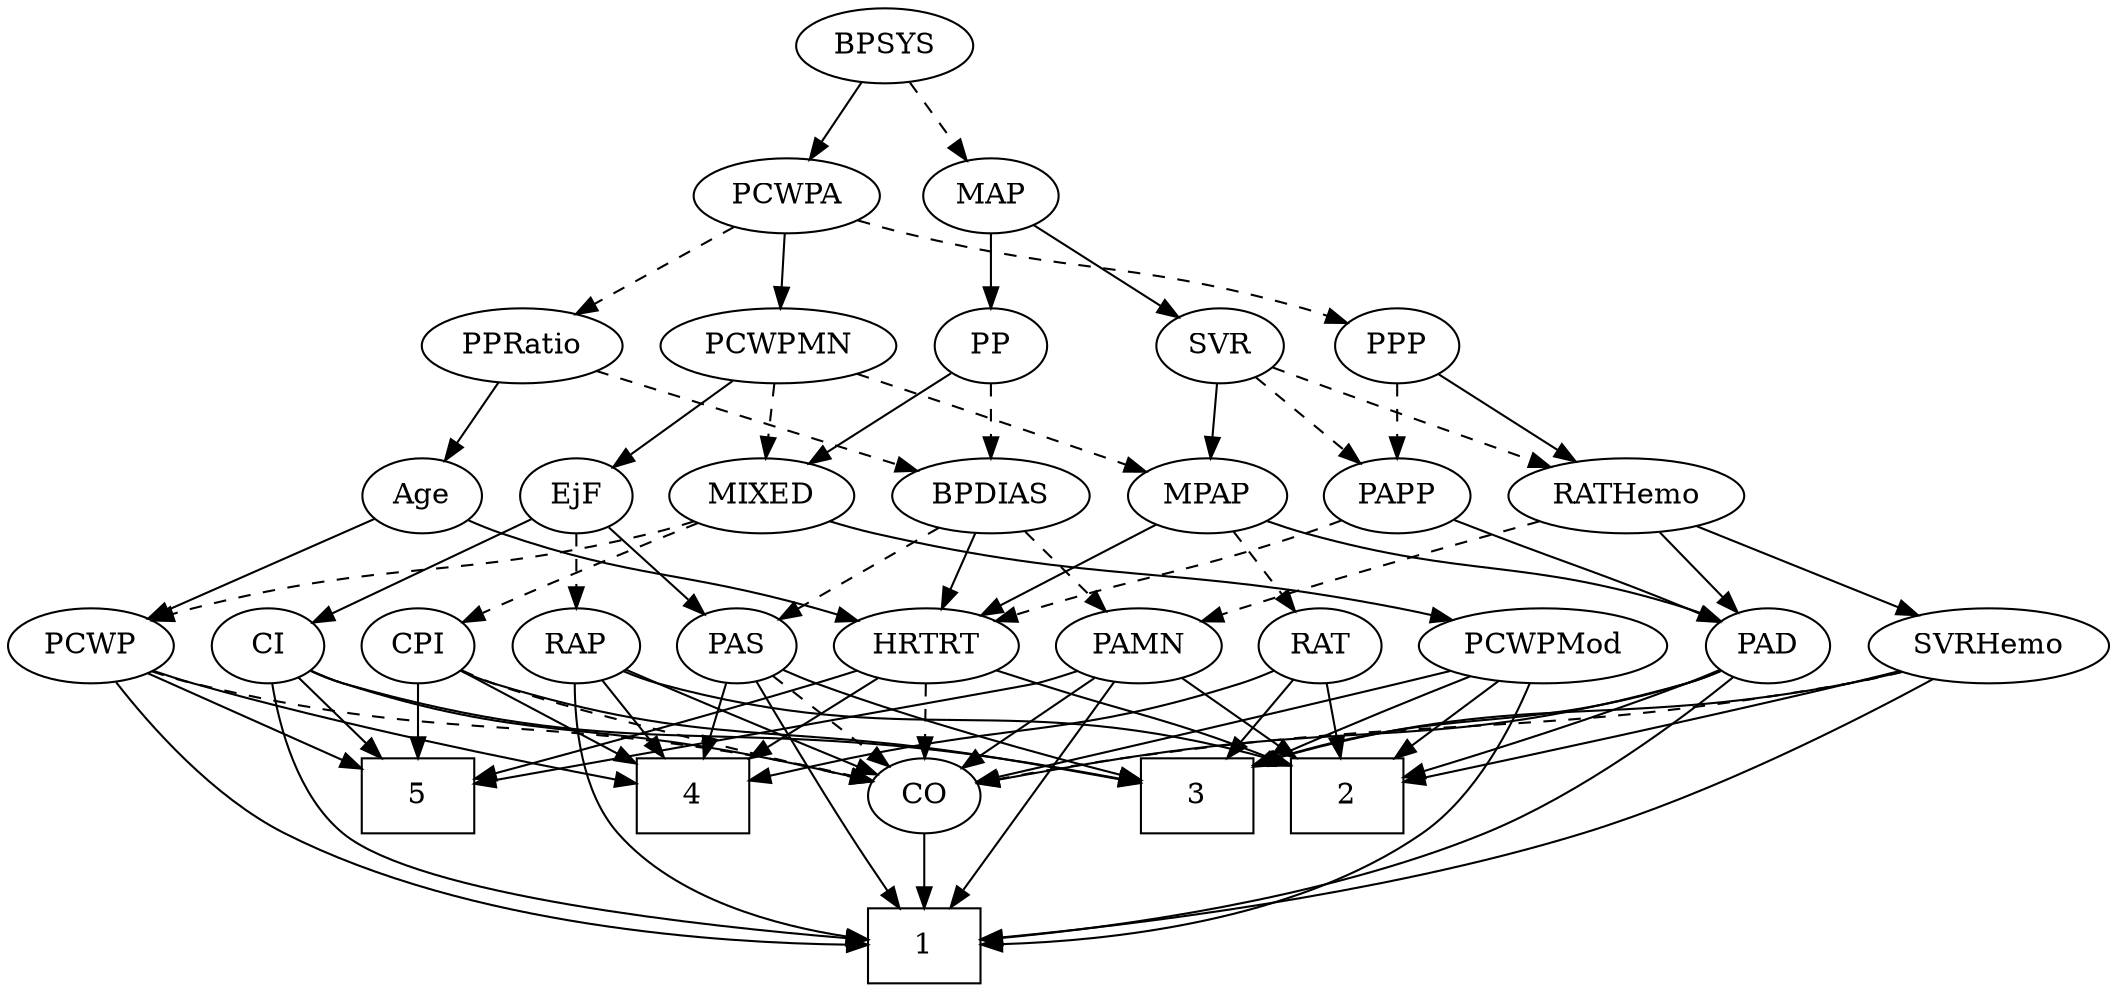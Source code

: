strict digraph {
	graph [bb="0,0,937.14,468"];
	node [label="\N"];
	1	[height=0.5,
		pos="420.1,18",
		shape=box,
		width=0.75];
	2	[height=0.5,
		pos="629.1,90",
		shape=box,
		width=0.75];
	3	[height=0.5,
		pos="557.1,90",
		shape=box,
		width=0.75];
	4	[height=0.5,
		pos="310.1,90",
		shape=box,
		width=0.75];
	5	[height=0.5,
		pos="187.1,90",
		shape=box,
		width=0.75];
	Age	[height=0.5,
		pos="188.1,234",
		width=0.75];
	PCWP	[height=0.5,
		pos="35.097,162",
		width=0.97491];
	Age -> PCWP	[pos="e,60.401,174.58 166.5,223.12 141.3,211.59 99.31,192.38 69.584,178.78",
		style=solid];
	HRTRT	[height=0.5,
		pos="418.1,162",
		width=1.1013];
	Age -> HRTRT	[pos="e,388.18,173.86 208.74,222.4 213.69,220.09 219.02,217.81 224.1,216 286.65,193.71 305.44,198.9 369.1,180 372.2,179.08 375.41,178.08 \
378.62,177.04",
		style=solid];
	EjF	[height=0.5,
		pos="260.1,234",
		width=0.75];
	RAP	[height=0.5,
		pos="260.1,162",
		width=0.77632];
	EjF -> RAP	[pos="e,260.1,180.1 260.1,215.7 260.1,207.98 260.1,198.71 260.1,190.11",
		style=dashed];
	PAS	[height=0.5,
		pos="333.1,162",
		width=0.75];
	EjF -> PAS	[pos="e,318.35,177.14 274.87,218.83 285.26,208.87 299.34,195.37 311.05,184.14",
		style=solid];
	CI	[height=0.5,
		pos="115.1,162",
		width=0.75];
	EjF -> CI	[pos="e,136.58,173.37 238.7,222.67 214.18,210.83 173.78,191.33 145.88,177.86",
		style=solid];
	RAP -> 1	[pos="e,393.07,20.781 258,143.87 256.58,124.27 257.38,92.278 274.1,72 300.91,39.469 349.42,26.905 383.13,22.053",
		style=solid];
	RAP -> 2	[pos="e,601.93,104.93 281.19,149.95 286.28,147.67 291.79,145.5 297.1,144 421.5,108.78 463.71,143.01 592.13,107.71",
		style=solid];
	RAP -> 4	[pos="e,297.62,108.46 271.19,145.46 277.25,136.99 284.89,126.29 291.8,116.61",
		style=solid];
	CO	[height=0.5,
		pos="420.1,90",
		width=0.75];
	RAP -> CO	[pos="e,397.81,100.42 282.36,150.67 287.21,148.45 292.32,146.13 297.1,144 328.04,130.23 363.59,114.97 388.49,104.37",
		style=solid];
	MIXED	[height=0.5,
		pos="345.1,234",
		width=1.1193];
	CPI	[height=0.5,
		pos="187.1,162",
		width=0.75];
	MIXED -> CPI	[pos="e,208.37,173.18 316.88,221.04 292.08,210.46 255.07,194.49 223.1,180 221.3,179.19 219.46,178.34 217.61,177.49",
		style=dashed];
	PCWPMod	[height=0.5,
		pos="691.1,162",
		width=1.4443];
	MIXED -> PCWPMod	[pos="e,652.87,174.41 374.99,221.88 381.55,219.71 388.51,217.61 395.1,216 497.73,190.9 526.8,202.22 630.1,180 634.27,179.1 638.58,178.09 \
642.89,177.01",
		style=solid];
	MIXED -> PCWP	[pos="e,61.329,174.14 315.28,221.76 309,219.64 302.38,217.6 296.1,216 201.35,191.89 173.41,205.75 79.097,180 76.448,179.28 73.738,178.45 \
71.029,177.56",
		style=dashed];
	MPAP	[height=0.5,
		pos="541.1,234",
		width=0.97491];
	PAD	[height=0.5,
		pos="790.1,162",
		width=0.79437];
	MPAP -> PAD	[pos="e,768.3,173.68 567.39,222.07 573.16,219.89 579.29,217.74 585.1,216 657.84,194.25 679.94,203.63 752.1,180 754.36,179.26 756.66,178.43 \
758.97,177.54",
		style=solid];
	RAT	[height=0.5,
		pos="594.1,162",
		width=0.75827];
	MPAP -> RAT	[pos="e,582.24,178.67 553.39,216.76 560.11,207.89 568.55,196.74 576.01,186.89",
		style=dashed];
	MPAP -> HRTRT	[pos="e,441.77,176.47 518.54,220.16 499.48,209.32 471.95,193.65 450.53,181.46",
		style=solid];
	BPSYS	[height=0.5,
		pos="399.1,450",
		width=1.0471];
	PCWPA	[height=0.5,
		pos="354.1,378",
		width=1.1555];
	BPSYS -> PCWPA	[pos="e,364.68,395.47 388.43,432.41 383,423.95 376.27,413.49 370.22,404.08",
		style=solid];
	MAP	[height=0.5,
		pos="446.1,378",
		width=0.84854];
	BPSYS -> MAP	[pos="e,435.26,395.15 410,432.76 415.81,424.11 423.08,413.27 429.58,403.6",
		style=dashed];
	PAD -> 1	[pos="e,447.43,19.795 777.32,145.7 759.51,125.46 725.23,90.227 688.1,72 611.86,34.575 511.15,23.575 457.51,20.343",
		style=solid];
	PAD -> 2	[pos="e,656.5,102.68 767.21,150.7 762.23,148.48 756.99,146.15 752.1,144 723.15,131.29 690.26,117.13 665.78,106.65",
		style=solid];
	PAD -> 3	[pos="e,584.36,104.63 767.88,150.18 762.77,147.94 757.31,145.74 752.1,144 686.31,122.08 663.55,130.77 594.01,107.9",
		style=solid];
	PAD -> CO	[pos="e,446.24,95.49 768.37,150.09 763.14,147.8 757.5,145.6 752.1,144 652.46,114.52 623.66,124.62 521.1,108 499.52,104.5 475.38,100.45 \
456.11,97.172",
		style=solid];
	CO -> 1	[pos="e,420.1,36.104 420.1,71.697 420.1,63.983 420.1,54.712 420.1,46.112",
		style=solid];
	PAS -> 1	[pos="e,407.76,36.444 341.95,144.7 351.84,126.69 368.53,96.919 384.1,72 389.7,63.039 396.1,53.43 401.93,44.888",
		style=solid];
	PAS -> 3	[pos="e,529.87,97.166 354.17,150.34 359.01,148.09 364.18,145.84 369.1,144 420.19,124.88 481.31,108.86 519.68,99.597",
		style=solid];
	PAS -> 4	[pos="e,315.77,108.28 327.53,144.05 324.94,136.18 321.8,126.62 318.9,117.79",
		style=solid];
	PAS -> CO	[pos="e,403.37,104.46 349.87,147.5 362.75,137.14 380.73,122.67 395.27,110.97",
		style=dashed];
	PAMN	[height=0.5,
		pos="512.1,162",
		width=1.011];
	PAMN -> 1	[pos="e,431.92,36.084 501.95,144.49 490.86,126.54 472.48,97.057 456.1,72 450.16,62.923 443.52,53.073 437.58,44.354",
		style=solid];
	PAMN -> 2	[pos="e,601.96,107.23 534.38,147.67 550.98,137.74 573.99,123.97 593.18,112.49",
		style=solid];
	PAMN -> 5	[pos="e,214.13,96.343 484.75,149.79 478.98,147.67 472.89,145.62 467.1,144 383.07,120.49 359.81,124.37 274.1,108 257.76,104.88 239.71,101.37 \
224.31,98.345",
		style=solid];
	PAMN -> CO	[pos="e,437.27,104.07 493.03,146.5 479.31,136.05 460.64,121.85 445.63,110.42",
		style=solid];
	RATHemo	[height=0.5,
		pos="725.1,234",
		width=1.3721];
	RATHemo -> PAD	[pos="e,775.99,178.19 740.17,216.76 748.78,207.5 759.7,195.73 769.13,185.58",
		style=solid];
	RATHemo -> PAMN	[pos="e,540.24,173.64 688.45,221.91 654.51,211.51 602.69,195.31 558.1,180 555.38,179.07 552.58,178.08 549.76,177.08",
		style=dashed];
	SVRHemo	[height=0.5,
		pos="887.1,162",
		width=1.3902];
	RATHemo -> SVRHemo	[pos="e,856.36,176.28 755.95,219.67 781.73,208.53 818.7,192.55 846.82,180.41",
		style=solid];
	CPI -> 3	[pos="e,529.68,95.718 207.63,150.06 212.59,147.77 217.94,145.58 223.1,144 323.29,113.31 352.65,124.7 456.1,108 477.13,104.61 500.6,100.66 \
519.61,97.432",
		style=solid];
	CPI -> 4	[pos="e,282.72,106.58 207.13,149.6 225.12,139.36 251.97,124.08 273.74,111.69",
		style=solid];
	CPI -> 5	[pos="e,187.1,108.1 187.1,143.7 187.1,135.98 187.1,126.71 187.1,118.11",
		style=solid];
	CPI -> CO	[pos="e,394.94,97.171 208.15,150.29 212.99,148.05 218.17,145.81 223.1,144 252.75,133.11 336.75,111.66 384.95,99.653",
		style=dashed];
	RAT -> 2	[pos="e,620.53,108.12 602.21,144.76 606.29,136.61 611.33,126.53 615.94,117.31",
		style=solid];
	RAT -> 3	[pos="e,566.15,108.12 585.52,144.76 581.16,136.53 575.76,126.32 570.85,117.02",
		style=solid];
	RAT -> 4	[pos="e,337.13,97.351 572.9,150.27 567.82,147.98 562.33,145.72 557.1,144 482.5,119.45 460.82,124.79 384.1,108 372.05,105.36 358.92,102.38 \
347.11,99.66",
		style=solid];
	SVR	[height=0.5,
		pos="547.1,306",
		width=0.77632];
	SVR -> MPAP	[pos="e,542.56,252.1 545.61,287.7 544.95,279.98 544.16,270.71 543.42,262.11",
		style=solid];
	SVR -> RATHemo	[pos="e,692.63,247.72 570.3,295.81 576.71,293.28 583.67,290.53 590.1,288 621.29,275.71 656.55,261.87 683.22,251.41",
		style=dashed];
	PAPP	[height=0.5,
		pos="626.1,234",
		width=0.88464];
	SVR -> PAPP	[pos="e,609.59,249.63 563.08,290.83 574.28,280.91 589.45,267.47 602.1,256.26",
		style=dashed];
	PCWPMod -> 1	[pos="e,447.27,21.407 691.05,143.93 690.02,123.78 685.12,90.649 665.1,72 635.29,44.244 518.1,28.743 457.24,22.414",
		style=solid];
	PCWPMod -> 2	[pos="e,644.55,108.45 676.4,144.41 668.91,135.95 659.63,125.47 651.28,116.05",
		style=solid];
	PCWPMod -> 3	[pos="e,584.5,105.32 663.66,146.67 643.42,136.1 615.69,121.61 593.59,110.06",
		style=solid];
	PCWPMod -> CO	[pos="e,445.04,97.085 652.09,149.97 644.79,147.96 637.22,145.89 630.1,144 568.62,127.68 496.69,109.78 454.97,99.523",
		style=solid];
	PCWPMN	[height=0.5,
		pos="351.1,306",
		width=1.3902];
	PCWPA -> PCWPMN	[pos="e,351.83,324.1 353.36,359.7 353.02,351.98 352.63,342.71 352.26,334.11",
		style=solid];
	PPP	[height=0.5,
		pos="626.1,306",
		width=0.75];
	PCWPA -> PPP	[pos="e,604.14,316.78 385.55,366.07 392.28,363.91 399.39,361.77 406.1,360 484.14,339.42 506.8,347.24 584.1,324 587.52,322.97 591.04,321.77 \
594.53,320.5",
		style=dashed];
	PPRatio	[height=0.5,
		pos="243.1,306",
		width=1.1013];
	PCWPA -> PPRatio	[pos="e,265.53,321.14 331.63,362.83 315.08,352.4 292.37,338.07 274.1,326.55",
		style=dashed];
	PCWPMN -> EjF	[pos="e,277.18,248.14 330.9,289.46 317.42,279.09 299.59,265.38 285.2,254.31",
		style=solid];
	PCWPMN -> MIXED	[pos="e,346.56,252.1 349.61,287.7 348.95,279.98 348.16,270.71 347.42,262.11",
		style=dashed];
	PCWPMN -> MPAP	[pos="e,513.67,245.7 385.39,292.78 415.02,282.16 458.97,266.29 497.1,252 499.45,251.12 501.86,250.21 504.3,249.28",
		style=dashed];
	SVRHemo -> 1	[pos="e,447.14,20.614 865.19,145.64 835.38,125.5 779.7,90.566 727.1,72 633.47,38.954 516.26,26.049 457.43,21.391",
		style=solid];
	SVRHemo -> 2	[pos="e,656.18,98.028 849.36,150 842.3,147.98 834.98,145.91 828.1,144 771.68,128.36 706.02,111.04 666.02,100.59",
		style=solid];
	SVRHemo -> 3	[pos="e,584.29,104.84 850.46,149.65 843.1,147.6 835.38,145.6 828.1,144 728.02,122.01 696.07,137.86 594.05,107.79",
		style=solid];
	SVRHemo -> CO	[pos="e,445.78,95.687 850.82,149.54 843.36,147.47 835.52,145.49 828.1,144 693.42,116.89 657.1,127.41 521.1,108 499.31,104.89 474.99,100.82 \
455.67,97.434",
		style=dashed];
	BPDIAS	[height=0.5,
		pos="446.1,234",
		width=1.1735];
	BPDIAS -> PAS	[pos="e,352.18,174.82 423.23,218.83 405.19,207.66 379.96,192.03 360.78,180.15",
		style=dashed];
	BPDIAS -> PAMN	[pos="e,497.18,178.82 461.07,217.12 469.68,207.99 480.65,196.36 490.21,186.22",
		style=dashed];
	BPDIAS -> HRTRT	[pos="e,424.81,179.79 439.32,216.05 436.09,207.97 432.15,198.12 428.54,189.11",
		style=solid];
	MAP -> SVR	[pos="e,528.53,319.87 465.09,363.83 480.57,353.11 502.61,337.83 519.95,325.82",
		style=solid];
	PP	[height=0.5,
		pos="446.1,306",
		width=0.75];
	MAP -> PP	[pos="e,446.1,324.1 446.1,359.7 446.1,351.98 446.1,342.71 446.1,334.11",
		style=solid];
	PP -> MIXED	[pos="e,366.14,249.59 428.04,292.49 413.25,282.24 392.04,267.53 374.76,255.56",
		style=solid];
	PP -> BPDIAS	[pos="e,446.1,252.1 446.1,287.7 446.1,279.98 446.1,270.71 446.1,262.11",
		style=dashed];
	PPP -> RATHemo	[pos="e,703.25,250.45 644.26,292.16 658.42,282.14 678.4,268.02 694.96,256.31",
		style=solid];
	PPP -> PAPP	[pos="e,626.1,252.1 626.1,287.7 626.1,279.98 626.1,270.71 626.1,262.11",
		style=dashed];
	PPRatio -> Age	[pos="e,200.03,250.19 230.34,288.76 223.2,279.68 214.18,268.19 206.31,258.18",
		style=solid];
	PPRatio -> BPDIAS	[pos="e,414.24,245.94 273.67,294.38 279.78,292.26 286.14,290.06 292.1,288 330.2,274.83 373.63,259.89 404.63,249.24",
		style=dashed];
	PCWP -> 1	[pos="e,392.94,18.501 46.097,144.87 61.002,124.38 89.628,89.587 123.1,72 208.21,27.274 323.98,19.44 382.67,18.586",
		style=solid];
	PCWP -> 4	[pos="e,282.73,96.764 61.876,149.95 67.512,147.83 73.459,145.73 79.097,144 115.02,133 217.26,110.72 272.91,98.854",
		style=solid];
	PCWP -> 5	[pos="e,160.03,103.46 60.538,149.28 85.184,137.93 122.81,120.61 150.64,107.79",
		style=solid];
	PCWP -> CO	[pos="e,395.21,97.318 61.293,149.73 67.075,147.56 73.227,145.51 79.097,144 195.07,114.22 228.29,129.43 346.1,108 358.96,105.66 372.97,\
102.58 385.31,99.685",
		style=dashed];
	CI -> 1	[pos="e,392.84,21.108 117.16,143.73 120.54,123.37 129.25,90.047 151.1,72 185.94,43.211 317.15,27.967 382.55,22.016",
		style=solid];
	CI -> 3	[pos="e,529.72,95.983 135.59,149.93 140.55,147.65 145.91,145.49 151.1,144 282.3,106.37 320.98,127.33 456.1,108 477.19,104.98 500.66,101.07 \
519.66,97.752",
		style=solid];
	CI -> 5	[pos="e,169.5,108.11 129.67,146.83 139.02,137.75 151.39,125.71 162.27,115.14",
		style=solid];
	CI -> CO	[pos="e,395.15,97.014 135.67,150.17 140.62,147.88 145.97,145.65 151.1,144 234.98,116.96 259.8,125.87 346.1,108 358.9,105.35 372.9,102.2 \
385.24,99.335",
		style=solid];
	PAPP -> PAD	[pos="e,767.63,173.15 651.04,222.59 682.05,209.63 733.21,188.2 752.1,180 754.14,179.11 756.25,178.19 758.37,177.26",
		style=solid];
	PAPP -> HRTRT	[pos="e,448.36,173.7 601.53,222.36 596.15,220.16 590.46,217.93 585.1,216 533.49,197.48 519.23,196.99 467.1,180 464.15,179.04 461.12,178.03 \
458.06,177.01",
		style=dashed];
	HRTRT -> 2	[pos="e,601.78,104.46 448.33,150.22 454.52,148.09 461,145.93 467.1,144 519.7,127.37 536.79,128.34 592.16,108.06",
		style=solid];
	HRTRT -> 4	[pos="e,336.5,108.11 396.24,146.83 381.55,137.31 361.85,124.55 345.01,113.63",
		style=solid];
	HRTRT -> 5	[pos="e,214.36,98.476 387.86,150.24 381.67,148.11 375.19,145.94 369.1,144 319.23,128.1 261.08,111.5 224.18,101.21",
		style=solid];
	HRTRT -> CO	[pos="e,419.61,108.1 418.59,143.7 418.81,135.98 419.08,126.71 419.32,118.11",
		style=dashed];
}
